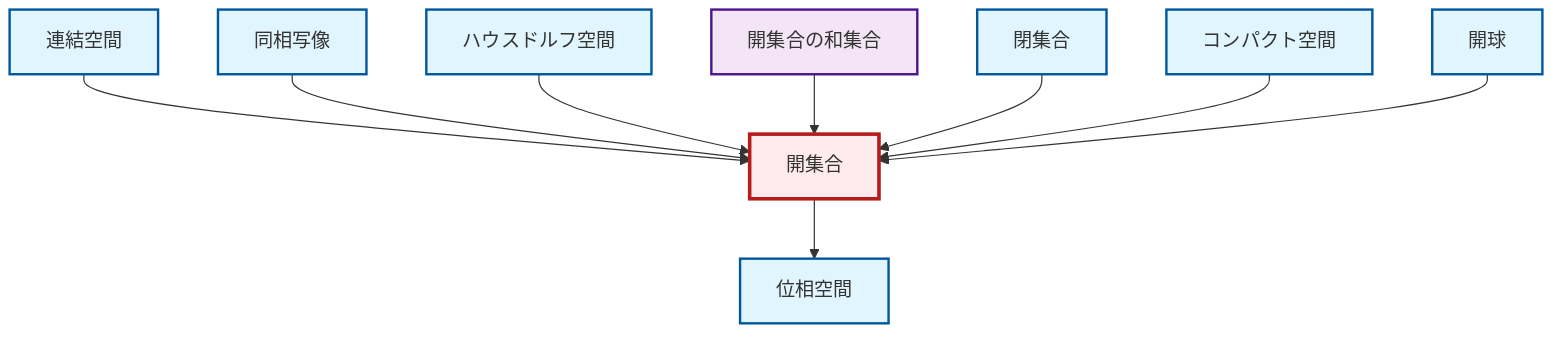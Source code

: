 graph TD
    classDef definition fill:#e1f5fe,stroke:#01579b,stroke-width:2px
    classDef theorem fill:#f3e5f5,stroke:#4a148c,stroke-width:2px
    classDef axiom fill:#fff3e0,stroke:#e65100,stroke-width:2px
    classDef example fill:#e8f5e9,stroke:#1b5e20,stroke-width:2px
    classDef current fill:#ffebee,stroke:#b71c1c,stroke-width:3px
    def-closed-set["閉集合"]:::definition
    def-compact["コンパクト空間"]:::definition
    def-homeomorphism["同相写像"]:::definition
    def-open-set["開集合"]:::definition
    def-hausdorff["ハウスドルフ空間"]:::definition
    def-topological-space["位相空間"]:::definition
    def-connected["連結空間"]:::definition
    thm-union-open-sets["開集合の和集合"]:::theorem
    def-open-ball["開球"]:::definition
    def-connected --> def-open-set
    def-homeomorphism --> def-open-set
    def-hausdorff --> def-open-set
    thm-union-open-sets --> def-open-set
    def-open-set --> def-topological-space
    def-closed-set --> def-open-set
    def-compact --> def-open-set
    def-open-ball --> def-open-set
    class def-open-set current